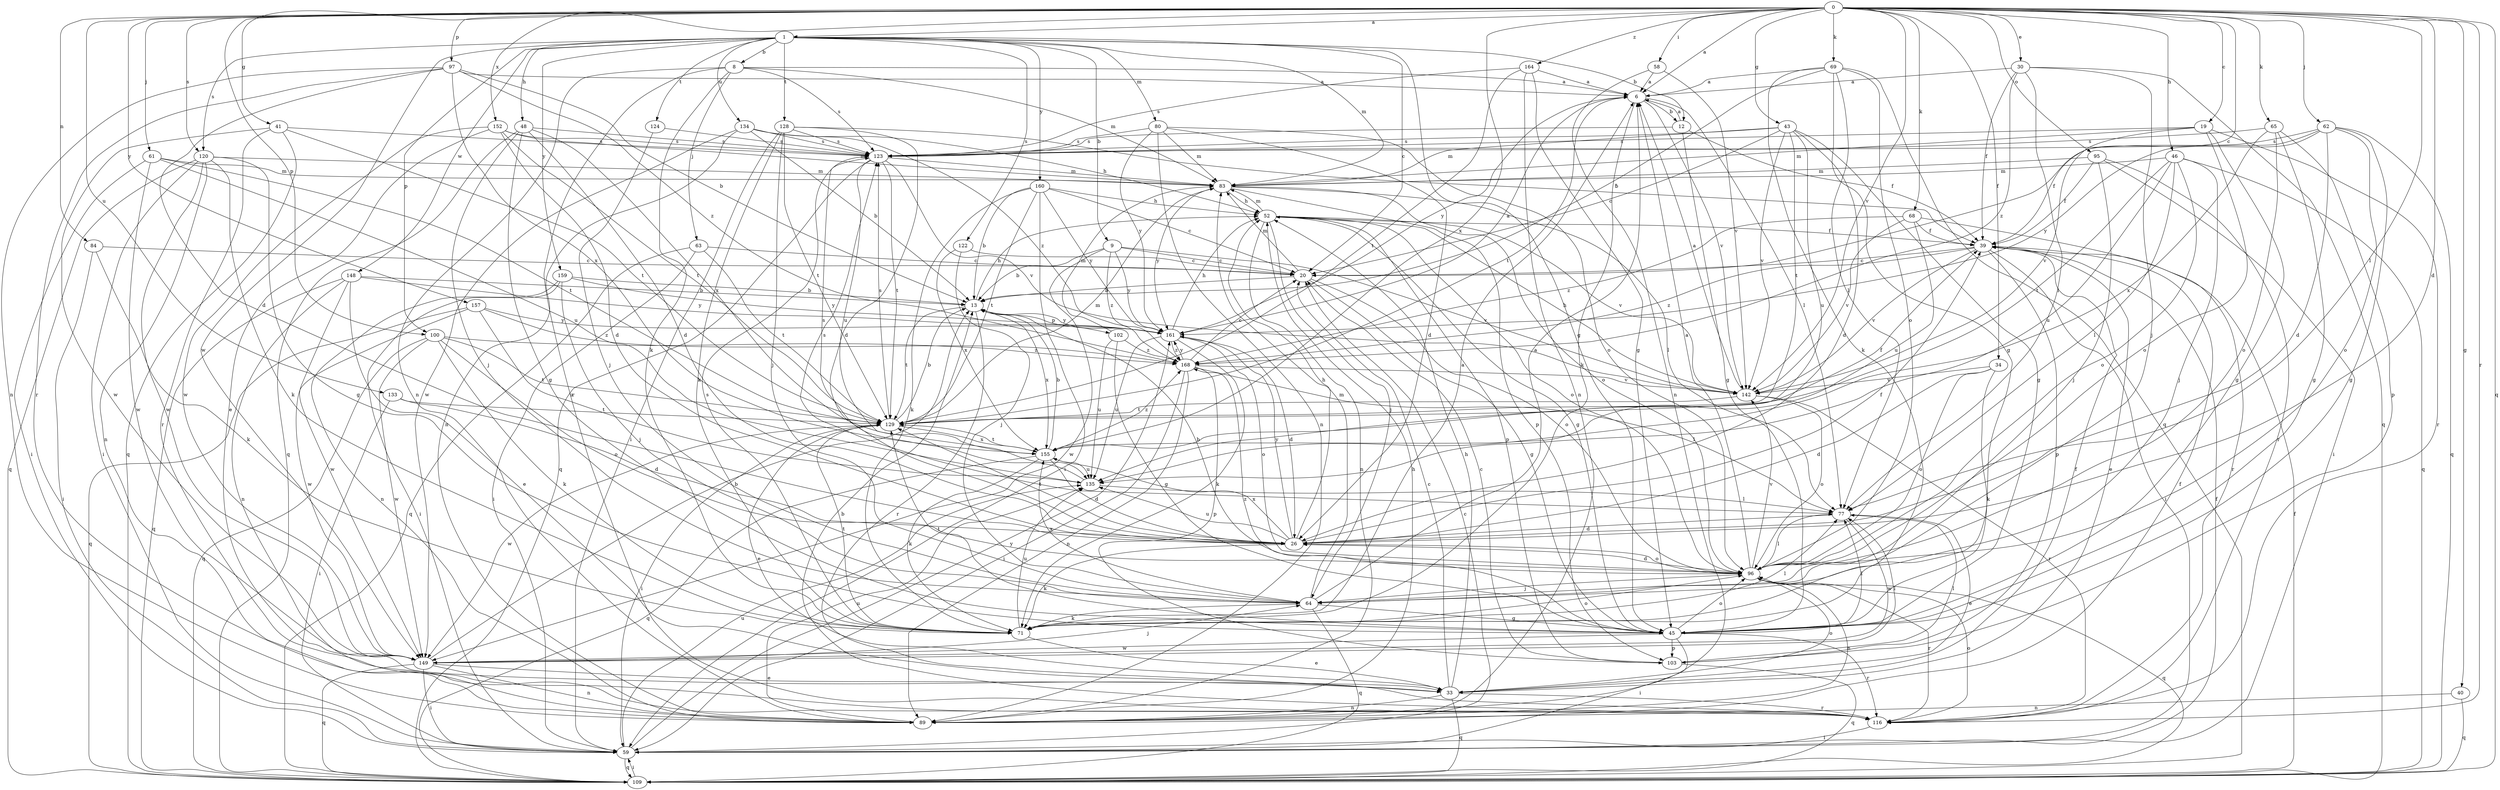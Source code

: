 strict digraph  {
0;
1;
6;
8;
9;
12;
13;
19;
20;
26;
30;
33;
34;
39;
40;
41;
43;
45;
46;
48;
52;
58;
59;
61;
62;
63;
64;
65;
68;
69;
71;
77;
80;
83;
84;
89;
95;
96;
97;
100;
102;
103;
109;
116;
120;
122;
123;
124;
128;
129;
133;
134;
135;
142;
148;
149;
152;
155;
157;
159;
160;
161;
164;
168;
0 -> 1  [label=a];
0 -> 6  [label=a];
0 -> 19  [label=c];
0 -> 20  [label=c];
0 -> 26  [label=d];
0 -> 30  [label=e];
0 -> 34  [label=f];
0 -> 40  [label=g];
0 -> 41  [label=g];
0 -> 43  [label=g];
0 -> 46  [label=h];
0 -> 58  [label=i];
0 -> 61  [label=j];
0 -> 62  [label=j];
0 -> 65  [label=k];
0 -> 68  [label=k];
0 -> 69  [label=k];
0 -> 77  [label=l];
0 -> 84  [label=n];
0 -> 95  [label=o];
0 -> 97  [label=p];
0 -> 100  [label=p];
0 -> 109  [label=q];
0 -> 116  [label=r];
0 -> 120  [label=s];
0 -> 133  [label=u];
0 -> 142  [label=v];
0 -> 152  [label=x];
0 -> 155  [label=x];
0 -> 157  [label=y];
0 -> 164  [label=z];
1 -> 8  [label=b];
1 -> 9  [label=b];
1 -> 12  [label=b];
1 -> 20  [label=c];
1 -> 45  [label=g];
1 -> 48  [label=h];
1 -> 80  [label=m];
1 -> 83  [label=m];
1 -> 100  [label=p];
1 -> 120  [label=s];
1 -> 122  [label=s];
1 -> 124  [label=t];
1 -> 128  [label=t];
1 -> 134  [label=u];
1 -> 148  [label=w];
1 -> 149  [label=w];
1 -> 159  [label=y];
1 -> 160  [label=y];
6 -> 12  [label=b];
6 -> 71  [label=k];
6 -> 77  [label=l];
6 -> 129  [label=t];
6 -> 142  [label=v];
6 -> 161  [label=y];
8 -> 6  [label=a];
8 -> 63  [label=j];
8 -> 71  [label=k];
8 -> 83  [label=m];
8 -> 89  [label=n];
8 -> 116  [label=r];
8 -> 123  [label=s];
9 -> 13  [label=b];
9 -> 20  [label=c];
9 -> 142  [label=v];
9 -> 149  [label=w];
9 -> 161  [label=y];
9 -> 168  [label=z];
12 -> 6  [label=a];
12 -> 39  [label=f];
12 -> 45  [label=g];
12 -> 123  [label=s];
13 -> 52  [label=h];
13 -> 102  [label=p];
13 -> 116  [label=r];
13 -> 129  [label=t];
13 -> 155  [label=x];
13 -> 161  [label=y];
19 -> 45  [label=g];
19 -> 83  [label=m];
19 -> 96  [label=o];
19 -> 116  [label=r];
19 -> 123  [label=s];
19 -> 142  [label=v];
20 -> 13  [label=b];
20 -> 45  [label=g];
20 -> 83  [label=m];
20 -> 96  [label=o];
26 -> 39  [label=f];
26 -> 52  [label=h];
26 -> 71  [label=k];
26 -> 96  [label=o];
26 -> 129  [label=t];
26 -> 135  [label=u];
26 -> 155  [label=x];
26 -> 161  [label=y];
30 -> 6  [label=a];
30 -> 39  [label=f];
30 -> 64  [label=j];
30 -> 77  [label=l];
30 -> 109  [label=q];
30 -> 168  [label=z];
33 -> 20  [label=c];
33 -> 39  [label=f];
33 -> 52  [label=h];
33 -> 89  [label=n];
33 -> 96  [label=o];
33 -> 109  [label=q];
33 -> 116  [label=r];
34 -> 26  [label=d];
34 -> 71  [label=k];
34 -> 96  [label=o];
34 -> 142  [label=v];
39 -> 20  [label=c];
39 -> 33  [label=e];
39 -> 59  [label=i];
39 -> 103  [label=p];
39 -> 142  [label=v];
39 -> 168  [label=z];
40 -> 89  [label=n];
40 -> 109  [label=q];
41 -> 109  [label=q];
41 -> 116  [label=r];
41 -> 123  [label=s];
41 -> 129  [label=t];
41 -> 149  [label=w];
43 -> 20  [label=c];
43 -> 26  [label=d];
43 -> 45  [label=g];
43 -> 83  [label=m];
43 -> 123  [label=s];
43 -> 129  [label=t];
43 -> 135  [label=u];
43 -> 142  [label=v];
45 -> 59  [label=i];
45 -> 77  [label=l];
45 -> 96  [label=o];
45 -> 103  [label=p];
45 -> 116  [label=r];
45 -> 129  [label=t];
45 -> 149  [label=w];
45 -> 168  [label=z];
46 -> 64  [label=j];
46 -> 77  [label=l];
46 -> 83  [label=m];
46 -> 96  [label=o];
46 -> 109  [label=q];
46 -> 129  [label=t];
46 -> 135  [label=u];
48 -> 26  [label=d];
48 -> 45  [label=g];
48 -> 64  [label=j];
48 -> 109  [label=q];
48 -> 123  [label=s];
48 -> 155  [label=x];
52 -> 39  [label=f];
52 -> 45  [label=g];
52 -> 64  [label=j];
52 -> 83  [label=m];
52 -> 89  [label=n];
52 -> 96  [label=o];
52 -> 103  [label=p];
52 -> 142  [label=v];
58 -> 6  [label=a];
58 -> 89  [label=n];
58 -> 142  [label=v];
59 -> 20  [label=c];
59 -> 39  [label=f];
59 -> 109  [label=q];
59 -> 135  [label=u];
59 -> 161  [label=y];
61 -> 59  [label=i];
61 -> 83  [label=m];
61 -> 129  [label=t];
61 -> 135  [label=u];
61 -> 149  [label=w];
62 -> 26  [label=d];
62 -> 39  [label=f];
62 -> 45  [label=g];
62 -> 96  [label=o];
62 -> 109  [label=q];
62 -> 123  [label=s];
62 -> 161  [label=y];
63 -> 20  [label=c];
63 -> 59  [label=i];
63 -> 109  [label=q];
63 -> 129  [label=t];
64 -> 6  [label=a];
64 -> 45  [label=g];
64 -> 71  [label=k];
64 -> 83  [label=m];
64 -> 109  [label=q];
64 -> 155  [label=x];
65 -> 45  [label=g];
65 -> 96  [label=o];
65 -> 103  [label=p];
65 -> 123  [label=s];
65 -> 155  [label=x];
68 -> 39  [label=f];
68 -> 116  [label=r];
68 -> 135  [label=u];
68 -> 142  [label=v];
68 -> 168  [label=z];
69 -> 6  [label=a];
69 -> 13  [label=b];
69 -> 45  [label=g];
69 -> 71  [label=k];
69 -> 77  [label=l];
69 -> 96  [label=o];
69 -> 109  [label=q];
71 -> 6  [label=a];
71 -> 33  [label=e];
71 -> 77  [label=l];
71 -> 96  [label=o];
71 -> 123  [label=s];
71 -> 129  [label=t];
71 -> 135  [label=u];
77 -> 26  [label=d];
77 -> 33  [label=e];
77 -> 123  [label=s];
77 -> 149  [label=w];
80 -> 26  [label=d];
80 -> 83  [label=m];
80 -> 89  [label=n];
80 -> 96  [label=o];
80 -> 123  [label=s];
80 -> 161  [label=y];
83 -> 52  [label=h];
83 -> 77  [label=l];
83 -> 96  [label=o];
83 -> 103  [label=p];
83 -> 161  [label=y];
84 -> 20  [label=c];
84 -> 59  [label=i];
84 -> 71  [label=k];
89 -> 39  [label=f];
89 -> 52  [label=h];
89 -> 135  [label=u];
95 -> 39  [label=f];
95 -> 59  [label=i];
95 -> 64  [label=j];
95 -> 83  [label=m];
95 -> 116  [label=r];
96 -> 6  [label=a];
96 -> 13  [label=b];
96 -> 26  [label=d];
96 -> 64  [label=j];
96 -> 77  [label=l];
96 -> 89  [label=n];
96 -> 109  [label=q];
96 -> 116  [label=r];
96 -> 142  [label=v];
97 -> 6  [label=a];
97 -> 13  [label=b];
97 -> 26  [label=d];
97 -> 89  [label=n];
97 -> 116  [label=r];
97 -> 155  [label=x];
97 -> 168  [label=z];
100 -> 71  [label=k];
100 -> 96  [label=o];
100 -> 109  [label=q];
100 -> 129  [label=t];
100 -> 149  [label=w];
100 -> 168  [label=z];
102 -> 45  [label=g];
102 -> 83  [label=m];
102 -> 135  [label=u];
102 -> 168  [label=z];
103 -> 20  [label=c];
103 -> 77  [label=l];
103 -> 109  [label=q];
109 -> 39  [label=f];
109 -> 59  [label=i];
116 -> 13  [label=b];
116 -> 59  [label=i];
116 -> 96  [label=o];
120 -> 45  [label=g];
120 -> 59  [label=i];
120 -> 71  [label=k];
120 -> 83  [label=m];
120 -> 89  [label=n];
120 -> 109  [label=q];
120 -> 149  [label=w];
122 -> 20  [label=c];
122 -> 64  [label=j];
122 -> 155  [label=x];
123 -> 83  [label=m];
123 -> 109  [label=q];
123 -> 129  [label=t];
123 -> 135  [label=u];
123 -> 142  [label=v];
124 -> 64  [label=j];
124 -> 123  [label=s];
128 -> 26  [label=d];
128 -> 39  [label=f];
128 -> 59  [label=i];
128 -> 64  [label=j];
128 -> 71  [label=k];
128 -> 123  [label=s];
128 -> 129  [label=t];
129 -> 13  [label=b];
129 -> 33  [label=e];
129 -> 59  [label=i];
129 -> 83  [label=m];
129 -> 123  [label=s];
129 -> 149  [label=w];
129 -> 155  [label=x];
133 -> 26  [label=d];
133 -> 59  [label=i];
133 -> 129  [label=t];
134 -> 13  [label=b];
134 -> 52  [label=h];
134 -> 89  [label=n];
134 -> 123  [label=s];
134 -> 149  [label=w];
134 -> 168  [label=z];
135 -> 77  [label=l];
135 -> 123  [label=s];
142 -> 6  [label=a];
142 -> 52  [label=h];
142 -> 96  [label=o];
142 -> 116  [label=r];
142 -> 129  [label=t];
148 -> 13  [label=b];
148 -> 33  [label=e];
148 -> 89  [label=n];
148 -> 109  [label=q];
148 -> 149  [label=w];
148 -> 161  [label=y];
149 -> 13  [label=b];
149 -> 33  [label=e];
149 -> 59  [label=i];
149 -> 64  [label=j];
149 -> 77  [label=l];
149 -> 89  [label=n];
149 -> 109  [label=q];
152 -> 26  [label=d];
152 -> 33  [label=e];
152 -> 83  [label=m];
152 -> 123  [label=s];
152 -> 129  [label=t];
152 -> 149  [label=w];
155 -> 13  [label=b];
155 -> 26  [label=d];
155 -> 39  [label=f];
155 -> 71  [label=k];
155 -> 109  [label=q];
155 -> 129  [label=t];
155 -> 135  [label=u];
155 -> 168  [label=z];
157 -> 109  [label=q];
157 -> 135  [label=u];
157 -> 149  [label=w];
157 -> 161  [label=y];
157 -> 168  [label=z];
159 -> 13  [label=b];
159 -> 59  [label=i];
159 -> 64  [label=j];
159 -> 89  [label=n];
159 -> 161  [label=y];
160 -> 13  [label=b];
160 -> 20  [label=c];
160 -> 52  [label=h];
160 -> 59  [label=i];
160 -> 71  [label=k];
160 -> 129  [label=t];
160 -> 161  [label=y];
161 -> 6  [label=a];
161 -> 26  [label=d];
161 -> 52  [label=h];
161 -> 71  [label=k];
161 -> 96  [label=o];
161 -> 135  [label=u];
161 -> 168  [label=z];
164 -> 6  [label=a];
164 -> 45  [label=g];
164 -> 89  [label=n];
164 -> 123  [label=s];
164 -> 129  [label=t];
168 -> 20  [label=c];
168 -> 59  [label=i];
168 -> 77  [label=l];
168 -> 89  [label=n];
168 -> 103  [label=p];
168 -> 142  [label=v];
168 -> 161  [label=y];
}
